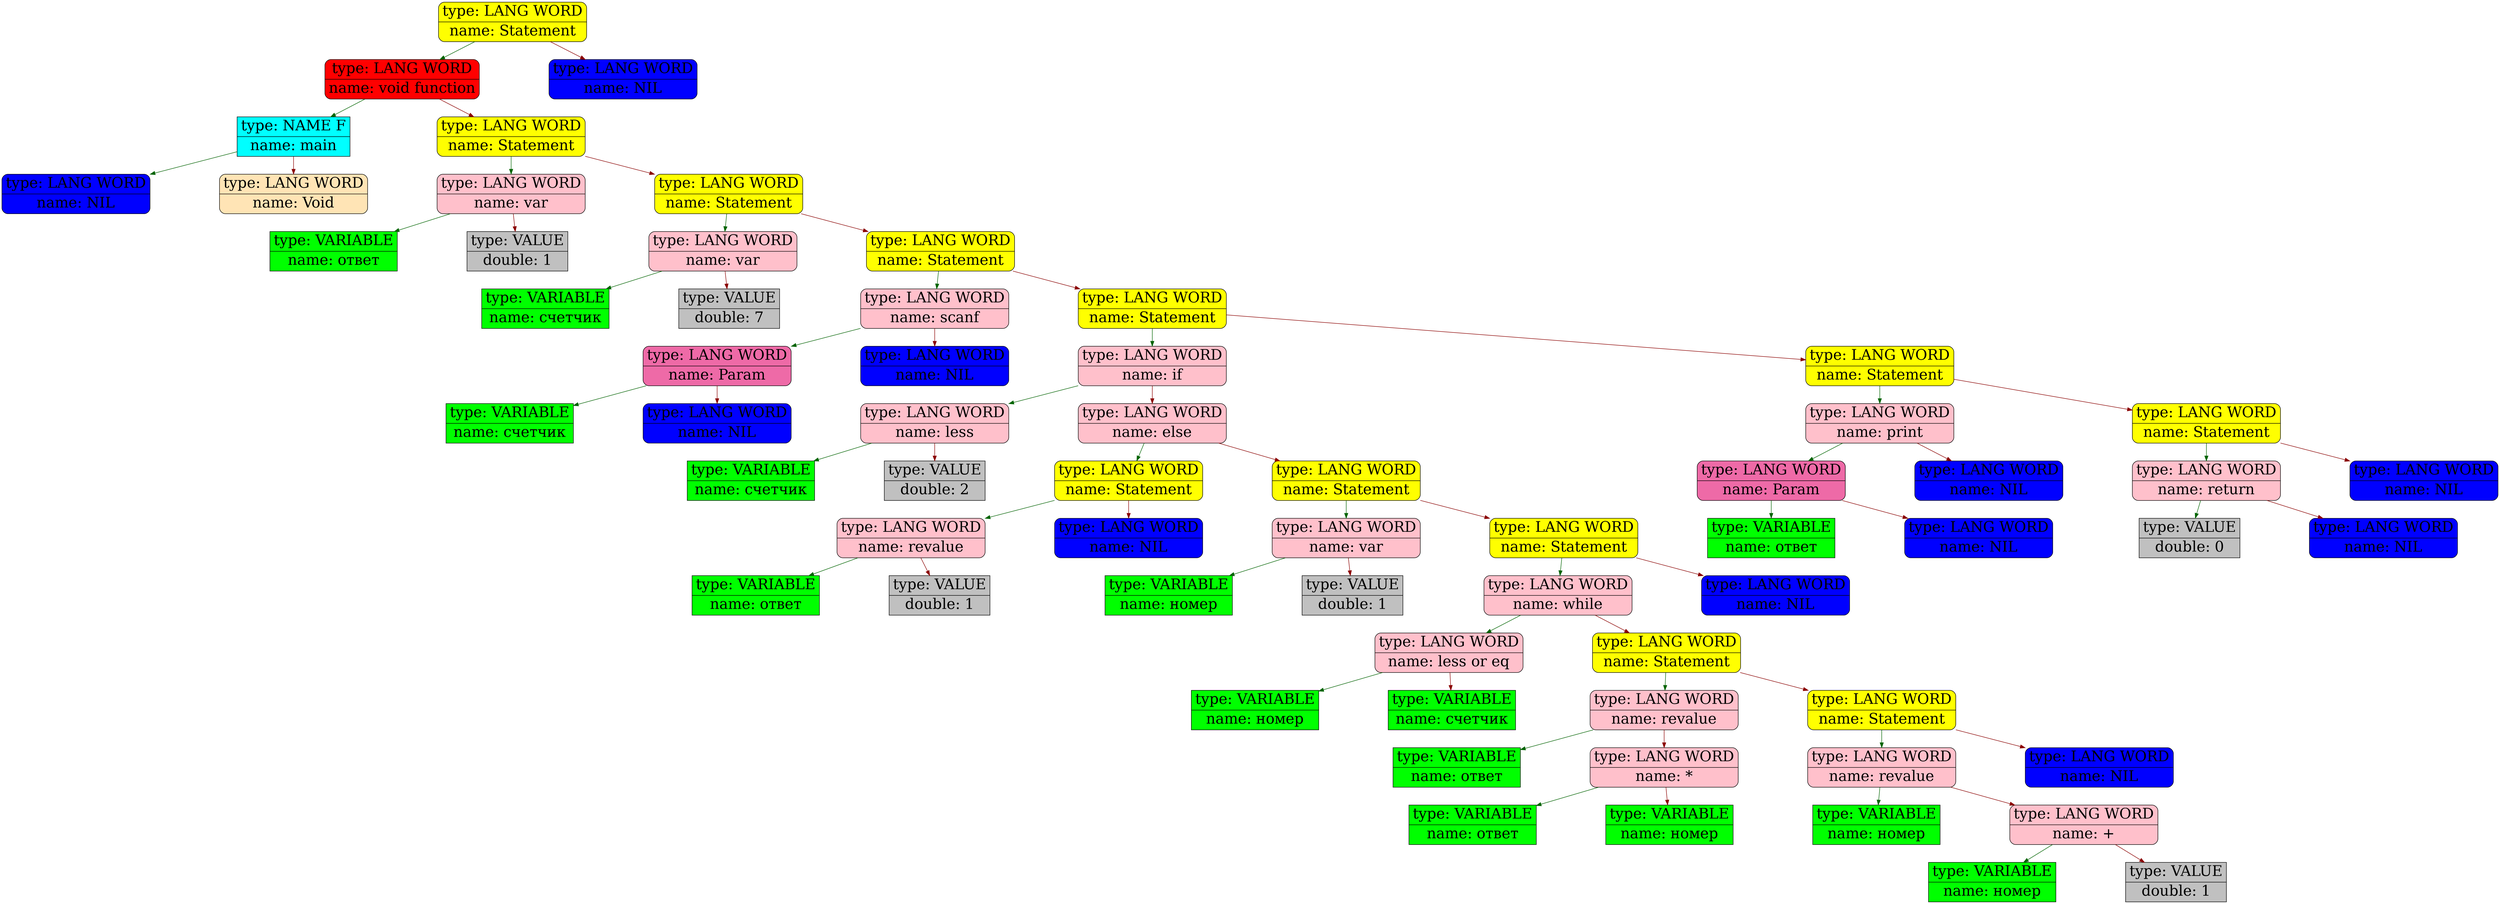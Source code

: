 digraph {
nodesep = 2;
rankdir=TB;
node [ shape=record, style = rounded, fontsize = 30];
node_97[label = "{type: LANG WORD | name: Statement  }", style = "rounded, filled", fillcolor = "yellow"];
node_0[label = "{type: LANG WORD | name: void function  }", style = "rounded, filled", fillcolor = "red"];
node_1[label = "{type: NAME F | name: main}", style = "filled", fillcolor = "cyan"];
node_73[label = "{type: LANG WORD | name: NIL  }", style = "rounded, filled", fillcolor = "blue1"];
node_1->node_73 [color = "darkgreen"]
node_96[label = "{type: LANG WORD | name: Void  }", style = "rounded, filled", fillcolor = "moccasin"];
node_1->node_96 [color = "darkred"]
node_0->node_1 [color = "darkgreen"]
node_74[label = "{type: LANG WORD | name: Statement  }", style = "rounded, filled", fillcolor = "yellow"];
node_5[label = "{type: LANG WORD | name: var  }", style = "rounded, filled", fillcolor = "pink"];
node_6[label = "{type: VARIABLE | name: ответ}", style = "filled", fillcolor = "green"];
node_5->node_6 [color = "darkgreen"]
node_8[label = "{type: VALUE | double: 1}", style = "filled", fillcolor = "grey"];
node_5->node_8 [color = "darkred"]
node_74->node_5 [color = "darkgreen"]
node_75[label = "{type: LANG WORD | name: Statement  }", style = "rounded, filled", fillcolor = "yellow"];
node_10[label = "{type: LANG WORD | name: var  }", style = "rounded, filled", fillcolor = "pink"];
node_11[label = "{type: VARIABLE | name: счетчик}", style = "filled", fillcolor = "green"];
node_10->node_11 [color = "darkgreen"]
node_13[label = "{type: VALUE | double: 7}", style = "filled", fillcolor = "grey"];
node_10->node_13 [color = "darkred"]
node_75->node_10 [color = "darkgreen"]
node_76[label = "{type: LANG WORD | name: Statement  }", style = "rounded, filled", fillcolor = "yellow"];
node_15[label = "{type: LANG WORD | name: scanf  }", style = "rounded, filled", fillcolor = "pink"];
node_77[label = "{type: LANG WORD | name: Param  }", style = "rounded, filled", fillcolor = "hotpink2"];
node_17[label = "{type: VARIABLE | name: счетчик}", style = "filled", fillcolor = "green"];
node_77->node_17 [color = "darkgreen"]
node_78[label = "{type: LANG WORD | name: NIL  }", style = "rounded, filled", fillcolor = "blue1"];
node_77->node_78 [color = "darkred"]
node_15->node_77 [color = "darkgreen"]
node_79[label = "{type: LANG WORD | name: NIL  }", style = "rounded, filled", fillcolor = "blue1"];
node_15->node_79 [color = "darkred"]
node_76->node_15 [color = "darkgreen"]
node_80[label = "{type: LANG WORD | name: Statement  }", style = "rounded, filled", fillcolor = "yellow"];
node_20[label = "{type: LANG WORD | name: if  }", style = "rounded, filled", fillcolor = "pink"];
node_23[label = "{type: LANG WORD | name: less  }", style = "rounded, filled", fillcolor = "pink"];
node_22[label = "{type: VARIABLE | name: счетчик}", style = "filled", fillcolor = "green"];
node_23->node_22 [color = "darkgreen"]
node_24[label = "{type: VALUE | double: 2}", style = "filled", fillcolor = "grey"];
node_23->node_24 [color = "darkred"]
node_20->node_23 [color = "darkgreen"]
node_33[label = "{type: LANG WORD | name: else  }", style = "rounded, filled", fillcolor = "pink"];
node_81[label = "{type: LANG WORD | name: Statement  }", style = "rounded, filled", fillcolor = "yellow"];
node_27[label = "{type: LANG WORD | name: revalue  }", style = "rounded, filled", fillcolor = "pink"];
node_28[label = "{type: VARIABLE | name: ответ}", style = "filled", fillcolor = "green"];
node_27->node_28 [color = "darkgreen"]
node_30[label = "{type: VALUE | double: 1}", style = "filled", fillcolor = "grey"];
node_27->node_30 [color = "darkred"]
node_81->node_27 [color = "darkgreen"]
node_82[label = "{type: LANG WORD | name: NIL  }", style = "rounded, filled", fillcolor = "blue1"];
node_81->node_82 [color = "darkred"]
node_33->node_81 [color = "darkgreen"]
node_83[label = "{type: LANG WORD | name: Statement  }", style = "rounded, filled", fillcolor = "yellow"];
node_35[label = "{type: LANG WORD | name: var  }", style = "rounded, filled", fillcolor = "pink"];
node_36[label = "{type: VARIABLE | name: номер}", style = "filled", fillcolor = "green"];
node_35->node_36 [color = "darkgreen"]
node_38[label = "{type: VALUE | double: 1}", style = "filled", fillcolor = "grey"];
node_35->node_38 [color = "darkred"]
node_83->node_35 [color = "darkgreen"]
node_84[label = "{type: LANG WORD | name: Statement  }", style = "rounded, filled", fillcolor = "yellow"];
node_40[label = "{type: LANG WORD | name: while  }", style = "rounded, filled", fillcolor = "pink"];
node_43[label = "{type: LANG WORD | name: less or eq  }", style = "rounded, filled", fillcolor = "pink"];
node_42[label = "{type: VARIABLE | name: номер}", style = "filled", fillcolor = "green"];
node_43->node_42 [color = "darkgreen"]
node_44[label = "{type: VARIABLE | name: счетчик}", style = "filled", fillcolor = "green"];
node_43->node_44 [color = "darkred"]
node_40->node_43 [color = "darkgreen"]
node_85[label = "{type: LANG WORD | name: Statement  }", style = "rounded, filled", fillcolor = "yellow"];
node_47[label = "{type: LANG WORD | name: revalue  }", style = "rounded, filled", fillcolor = "pink"];
node_48[label = "{type: VARIABLE | name: ответ}", style = "filled", fillcolor = "green"];
node_47->node_48 [color = "darkgreen"]
node_51[label = "{type: LANG WORD | name: *  }", style = "rounded, filled", fillcolor = "pink"];
node_50[label = "{type: VARIABLE | name: ответ}", style = "filled", fillcolor = "green"];
node_51->node_50 [color = "darkgreen"]
node_52[label = "{type: VARIABLE | name: номер}", style = "filled", fillcolor = "green"];
node_51->node_52 [color = "darkred"]
node_47->node_51 [color = "darkred"]
node_85->node_47 [color = "darkgreen"]
node_86[label = "{type: LANG WORD | name: Statement  }", style = "rounded, filled", fillcolor = "yellow"];
node_54[label = "{type: LANG WORD | name: revalue  }", style = "rounded, filled", fillcolor = "pink"];
node_55[label = "{type: VARIABLE | name: номер}", style = "filled", fillcolor = "green"];
node_54->node_55 [color = "darkgreen"]
node_58[label = "{type: LANG WORD | name: +  }", style = "rounded, filled", fillcolor = "pink"];
node_57[label = "{type: VARIABLE | name: номер}", style = "filled", fillcolor = "green"];
node_58->node_57 [color = "darkgreen"]
node_59[label = "{type: VALUE | double: 1}", style = "filled", fillcolor = "grey"];
node_58->node_59 [color = "darkred"]
node_54->node_58 [color = "darkred"]
node_86->node_54 [color = "darkgreen"]
node_87[label = "{type: LANG WORD | name: NIL  }", style = "rounded, filled", fillcolor = "blue1"];
node_86->node_87 [color = "darkred"]
node_85->node_86 [color = "darkred"]
node_40->node_85 [color = "darkred"]
node_84->node_40 [color = "darkgreen"]
node_88[label = "{type: LANG WORD | name: NIL  }", style = "rounded, filled", fillcolor = "blue1"];
node_84->node_88 [color = "darkred"]
node_83->node_84 [color = "darkred"]
node_33->node_83 [color = "darkred"]
node_20->node_33 [color = "darkred"]
node_80->node_20 [color = "darkgreen"]
node_89[label = "{type: LANG WORD | name: Statement  }", style = "rounded, filled", fillcolor = "yellow"];
node_63[label = "{type: LANG WORD | name: print  }", style = "rounded, filled", fillcolor = "pink"];
node_90[label = "{type: LANG WORD | name: Param  }", style = "rounded, filled", fillcolor = "hotpink2"];
node_65[label = "{type: VARIABLE | name: ответ}", style = "filled", fillcolor = "green"];
node_90->node_65 [color = "darkgreen"]
node_91[label = "{type: LANG WORD | name: NIL  }", style = "rounded, filled", fillcolor = "blue1"];
node_90->node_91 [color = "darkred"]
node_63->node_90 [color = "darkgreen"]
node_92[label = "{type: LANG WORD | name: NIL  }", style = "rounded, filled", fillcolor = "blue1"];
node_63->node_92 [color = "darkred"]
node_89->node_63 [color = "darkgreen"]
node_93[label = "{type: LANG WORD | name: Statement  }", style = "rounded, filled", fillcolor = "yellow"];
node_68[label = "{type: LANG WORD | name: return  }", style = "rounded, filled", fillcolor = "pink"];
node_70[label = "{type: VALUE | double: 0}", style = "filled", fillcolor = "grey"];
node_68->node_70 [color = "darkgreen"]
node_94[label = "{type: LANG WORD | name: NIL  }", style = "rounded, filled", fillcolor = "blue1"];
node_68->node_94 [color = "darkred"]
node_93->node_68 [color = "darkgreen"]
node_95[label = "{type: LANG WORD | name: NIL  }", style = "rounded, filled", fillcolor = "blue1"];
node_93->node_95 [color = "darkred"]
node_89->node_93 [color = "darkred"]
node_80->node_89 [color = "darkred"]
node_76->node_80 [color = "darkred"]
node_75->node_76 [color = "darkred"]
node_74->node_75 [color = "darkred"]
node_0->node_74 [color = "darkred"]
node_97->node_0 [color = "darkgreen"]
node_98[label = "{type: LANG WORD | name: NIL  }", style = "rounded, filled", fillcolor = "blue1"];
node_97->node_98 [color = "darkred"]
}
